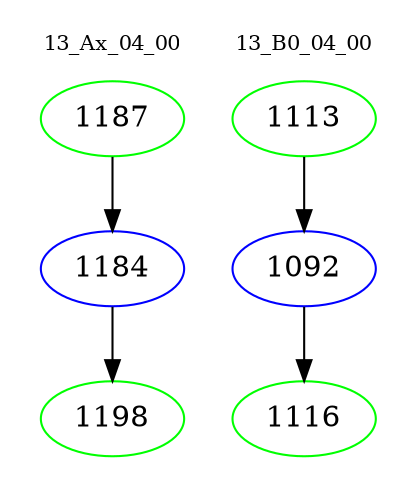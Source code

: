 digraph{
subgraph cluster_0 {
color = white
label = "13_Ax_04_00";
fontsize=10;
T0_1187 [label="1187", color="green"]
T0_1187 -> T0_1184 [color="black"]
T0_1184 [label="1184", color="blue"]
T0_1184 -> T0_1198 [color="black"]
T0_1198 [label="1198", color="green"]
}
subgraph cluster_1 {
color = white
label = "13_B0_04_00";
fontsize=10;
T1_1113 [label="1113", color="green"]
T1_1113 -> T1_1092 [color="black"]
T1_1092 [label="1092", color="blue"]
T1_1092 -> T1_1116 [color="black"]
T1_1116 [label="1116", color="green"]
}
}
